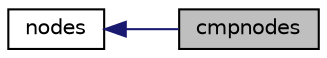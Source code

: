 digraph structs
{
  edge [fontname="Helvetica",fontsize="10",labelfontname="Helvetica",labelfontsize="10"];
  node [fontname="Helvetica",fontsize="10",shape=record];
  rankdir=LR;
  Node0 [label="cmpnodes",height=0.2,width=0.4,color="black", fillcolor="grey75", style="filled" fontcolor="black"];
  Node1 [label="nodes",height=0.2,width=0.4,color="black", fillcolor="white", style="filled",URL="$dd/d58/group__nodes.html"];
  Node1->Node0 [shape=plaintext, color="midnightblue", dir="back", style="solid"];
}
